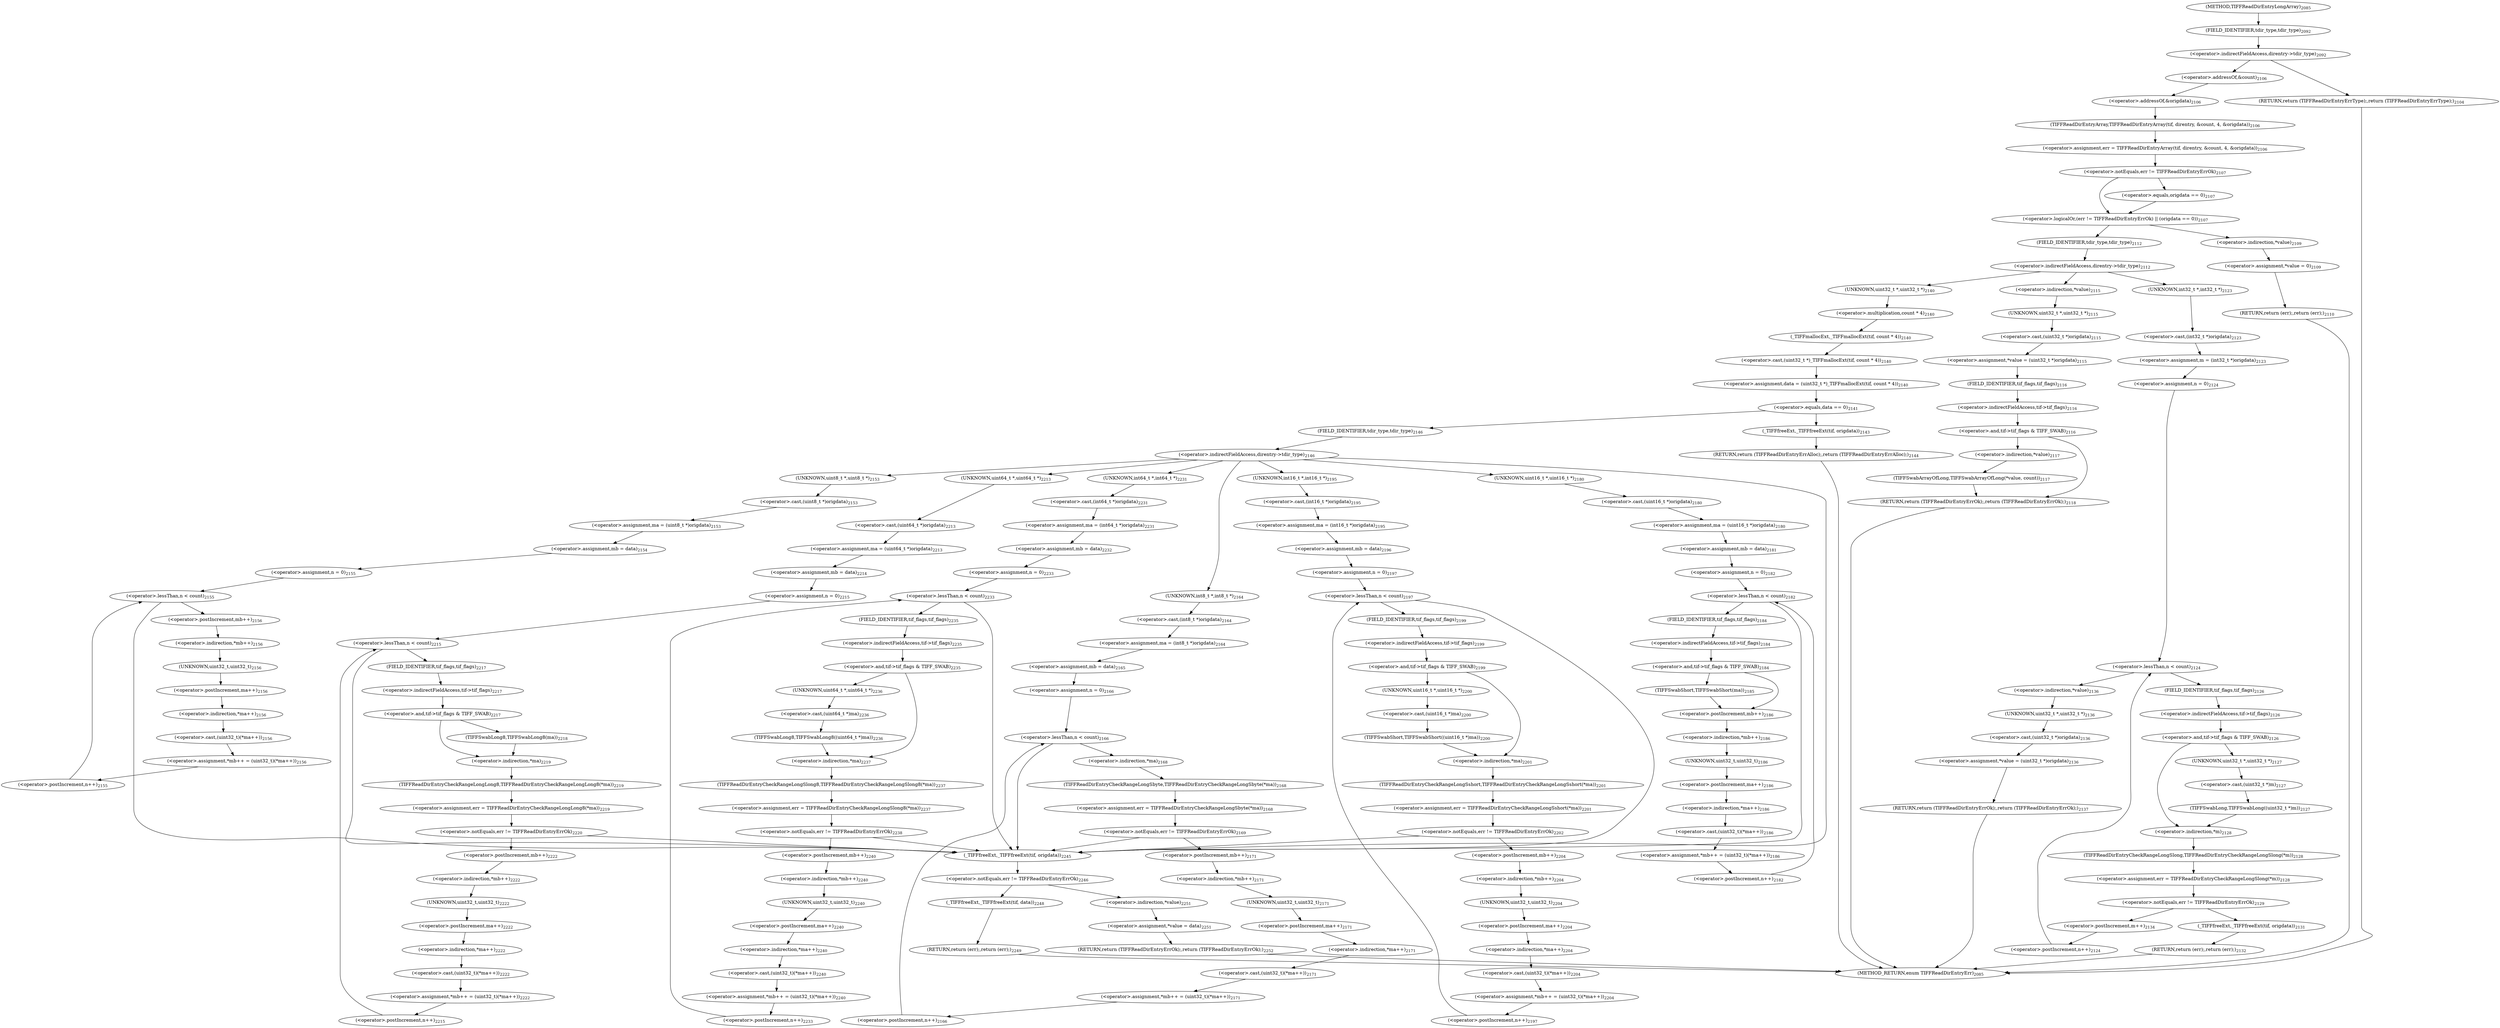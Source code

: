 digraph "TIFFReadDirEntryLongArray" {  
"83174" [label = <(&lt;operator&gt;.assignment,err = TIFFReadDirEntryArray(tif, direntry, &amp;count, 4, &amp;origdata))<SUB>2106</SUB>> ]
"83282" [label = <(&lt;operator&gt;.assignment,data = (uint32_t *)_TIFFmallocExt(tif, count * 4))<SUB>2140</SUB>> ]
"83599" [label = <(_TIFFfreeExt,_TIFFfreeExt(tif, origdata))<SUB>2245</SUB>> ]
"83612" [label = <(&lt;operator&gt;.assignment,*value = data)<SUB>2251</SUB>> ]
"83616" [label = <(RETURN,return (TIFFReadDirEntryErrOk);,return (TIFFReadDirEntryErrOk);)<SUB>2252</SUB>> ]
"83150" [label = <(&lt;operator&gt;.indirectFieldAccess,direntry-&gt;tdir_type)<SUB>2092</SUB>> ]
"83176" [label = <(TIFFReadDirEntryArray,TIFFReadDirEntryArray(tif, direntry, &amp;count, 4, &amp;origdata))<SUB>2106</SUB>> ]
"83185" [label = <(&lt;operator&gt;.logicalOr,(err != TIFFReadDirEntryErrOk) || (origdata == 0))<SUB>2107</SUB>> ]
"83200" [label = <(&lt;operator&gt;.indirectFieldAccess,direntry-&gt;tdir_type)<SUB>2112</SUB>> ]
"83284" [label = <(&lt;operator&gt;.cast,(uint32_t *)_TIFFmallocExt(tif, count * 4))<SUB>2140</SUB>> ]
"83292" [label = <(&lt;operator&gt;.equals,data == 0)<SUB>2141</SUB>> ]
"83302" [label = <(&lt;operator&gt;.indirectFieldAccess,direntry-&gt;tdir_type)<SUB>2146</SUB>> ]
"83603" [label = <(&lt;operator&gt;.notEquals,err != TIFFReadDirEntryErrOk)<SUB>2246</SUB>> ]
"83613" [label = <(&lt;operator&gt;.indirection,*value)<SUB>2251</SUB>> ]
"83152" [label = <(FIELD_IDENTIFIER,tdir_type,tdir_type)<SUB>2092</SUB>> ]
"83172" [label = <(RETURN,return (TIFFReadDirEntryErrType);,return (TIFFReadDirEntryErrType);)<SUB>2104</SUB>> ]
"83179" [label = <(&lt;operator&gt;.addressOf,&amp;count)<SUB>2106</SUB>> ]
"83182" [label = <(&lt;operator&gt;.addressOf,&amp;origdata)<SUB>2106</SUB>> ]
"83186" [label = <(&lt;operator&gt;.notEquals,err != TIFFReadDirEntryErrOk)<SUB>2107</SUB>> ]
"83189" [label = <(&lt;operator&gt;.equals,origdata == 0)<SUB>2107</SUB>> ]
"83193" [label = <(&lt;operator&gt;.assignment,*value = 0)<SUB>2109</SUB>> ]
"83197" [label = <(RETURN,return (err);,return (err);)<SUB>2110</SUB>> ]
"83202" [label = <(FIELD_IDENTIFIER,tdir_type,tdir_type)<SUB>2112</SUB>> ]
"83206" [label = <(&lt;operator&gt;.assignment,*value = (uint32_t *)origdata)<SUB>2115</SUB>> ]
"83223" [label = <(RETURN,return (TIFFReadDirEntryErrOk);,return (TIFFReadDirEntryErrOk);)<SUB>2118</SUB>> ]
"83285" [label = <(UNKNOWN,uint32_t *,uint32_t *)<SUB>2140</SUB>> ]
"83286" [label = <(_TIFFmallocExt,_TIFFmallocExt(tif, count * 4))<SUB>2140</SUB>> ]
"83296" [label = <(_TIFFfreeExt,_TIFFfreeExt(tif, origdata))<SUB>2143</SUB>> ]
"83299" [label = <(RETURN,return (TIFFReadDirEntryErrAlloc);,return (TIFFReadDirEntryErrAlloc);)<SUB>2144</SUB>> ]
"83304" [label = <(FIELD_IDENTIFIER,tdir_type,tdir_type)<SUB>2146</SUB>> ]
"83607" [label = <(_TIFFfreeExt,_TIFFfreeExt(tif, data))<SUB>2248</SUB>> ]
"83610" [label = <(RETURN,return (err);,return (err);)<SUB>2249</SUB>> ]
"83194" [label = <(&lt;operator&gt;.indirection,*value)<SUB>2109</SUB>> ]
"83207" [label = <(&lt;operator&gt;.indirection,*value)<SUB>2115</SUB>> ]
"83209" [label = <(&lt;operator&gt;.cast,(uint32_t *)origdata)<SUB>2115</SUB>> ]
"83213" [label = <(&lt;operator&gt;.and,tif-&gt;tif_flags &amp; TIFF_SWAB)<SUB>2116</SUB>> ]
"83230" [label = <(&lt;operator&gt;.assignment,m = (int32_t *)origdata)<SUB>2123</SUB>> ]
"83274" [label = <(&lt;operator&gt;.assignment,*value = (uint32_t *)origdata)<SUB>2136</SUB>> ]
"83280" [label = <(RETURN,return (TIFFReadDirEntryErrOk);,return (TIFFReadDirEntryErrOk);)<SUB>2137</SUB>> ]
"83288" [label = <(&lt;operator&gt;.multiplication,count * 4)<SUB>2140</SUB>> ]
"83312" [label = <(&lt;operator&gt;.assignment,ma = (uint8_t *)origdata)<SUB>2153</SUB>> ]
"83317" [label = <(&lt;operator&gt;.assignment,mb = data)<SUB>2154</SUB>> ]
"83346" [label = <(&lt;operator&gt;.assignment,ma = (int8_t *)origdata)<SUB>2164</SUB>> ]
"83351" [label = <(&lt;operator&gt;.assignment,mb = data)<SUB>2165</SUB>> ]
"83392" [label = <(&lt;operator&gt;.assignment,ma = (uint16_t *)origdata)<SUB>2180</SUB>> ]
"83397" [label = <(&lt;operator&gt;.assignment,mb = data)<SUB>2181</SUB>> ]
"83436" [label = <(&lt;operator&gt;.assignment,ma = (int16_t *)origdata)<SUB>2195</SUB>> ]
"83441" [label = <(&lt;operator&gt;.assignment,mb = data)<SUB>2196</SUB>> ]
"83493" [label = <(&lt;operator&gt;.assignment,ma = (uint64_t *)origdata)<SUB>2213</SUB>> ]
"83498" [label = <(&lt;operator&gt;.assignment,mb = data)<SUB>2214</SUB>> ]
"83548" [label = <(&lt;operator&gt;.assignment,ma = (int64_t *)origdata)<SUB>2231</SUB>> ]
"83553" [label = <(&lt;operator&gt;.assignment,mb = data)<SUB>2232</SUB>> ]
"83210" [label = <(UNKNOWN,uint32_t *,uint32_t *)<SUB>2115</SUB>> ]
"83214" [label = <(&lt;operator&gt;.indirectFieldAccess,tif-&gt;tif_flags)<SUB>2116</SUB>> ]
"83219" [label = <(TIFFSwabArrayOfLong,TIFFSwabArrayOfLong(*value, count))<SUB>2117</SUB>> ]
"83232" [label = <(&lt;operator&gt;.cast,(int32_t *)origdata)<SUB>2123</SUB>> ]
"83240" [label = <(&lt;operator&gt;.lessThan,n &lt; count)<SUB>2124</SUB>> ]
"83243" [label = <(&lt;operator&gt;.postIncrement,n++)<SUB>2124</SUB>> ]
"83275" [label = <(&lt;operator&gt;.indirection,*value)<SUB>2136</SUB>> ]
"83277" [label = <(&lt;operator&gt;.cast,(uint32_t *)origdata)<SUB>2136</SUB>> ]
"83314" [label = <(&lt;operator&gt;.cast,(uint8_t *)origdata)<SUB>2153</SUB>> ]
"83325" [label = <(&lt;operator&gt;.lessThan,n &lt; count)<SUB>2155</SUB>> ]
"83328" [label = <(&lt;operator&gt;.postIncrement,n++)<SUB>2155</SUB>> ]
"83330" [label = <(&lt;operator&gt;.assignment,*mb++ = (uint32_t)(*ma++))<SUB>2156</SUB>> ]
"83348" [label = <(&lt;operator&gt;.cast,(int8_t *)origdata)<SUB>2164</SUB>> ]
"83359" [label = <(&lt;operator&gt;.lessThan,n &lt; count)<SUB>2166</SUB>> ]
"83362" [label = <(&lt;operator&gt;.postIncrement,n++)<SUB>2166</SUB>> ]
"83394" [label = <(&lt;operator&gt;.cast,(uint16_t *)origdata)<SUB>2180</SUB>> ]
"83405" [label = <(&lt;operator&gt;.lessThan,n &lt; count)<SUB>2182</SUB>> ]
"83408" [label = <(&lt;operator&gt;.postIncrement,n++)<SUB>2182</SUB>> ]
"83438" [label = <(&lt;operator&gt;.cast,(int16_t *)origdata)<SUB>2195</SUB>> ]
"83449" [label = <(&lt;operator&gt;.lessThan,n &lt; count)<SUB>2197</SUB>> ]
"83452" [label = <(&lt;operator&gt;.postIncrement,n++)<SUB>2197</SUB>> ]
"83495" [label = <(&lt;operator&gt;.cast,(uint64_t *)origdata)<SUB>2213</SUB>> ]
"83506" [label = <(&lt;operator&gt;.lessThan,n &lt; count)<SUB>2215</SUB>> ]
"83509" [label = <(&lt;operator&gt;.postIncrement,n++)<SUB>2215</SUB>> ]
"83550" [label = <(&lt;operator&gt;.cast,(int64_t *)origdata)<SUB>2231</SUB>> ]
"83561" [label = <(&lt;operator&gt;.lessThan,n &lt; count)<SUB>2233</SUB>> ]
"83564" [label = <(&lt;operator&gt;.postIncrement,n++)<SUB>2233</SUB>> ]
"83216" [label = <(FIELD_IDENTIFIER,tif_flags,tif_flags)<SUB>2116</SUB>> ]
"83220" [label = <(&lt;operator&gt;.indirection,*value)<SUB>2117</SUB>> ]
"83233" [label = <(UNKNOWN,int32_t *,int32_t *)<SUB>2123</SUB>> ]
"83237" [label = <(&lt;operator&gt;.assignment,n = 0)<SUB>2124</SUB>> ]
"83257" [label = <(&lt;operator&gt;.assignment,err = TIFFReadDirEntryCheckRangeLongSlong(*m))<SUB>2128</SUB>> ]
"83272" [label = <(&lt;operator&gt;.postIncrement,m++)<SUB>2134</SUB>> ]
"83278" [label = <(UNKNOWN,uint32_t *,uint32_t *)<SUB>2136</SUB>> ]
"83315" [label = <(UNKNOWN,uint8_t *,uint8_t *)<SUB>2153</SUB>> ]
"83322" [label = <(&lt;operator&gt;.assignment,n = 0)<SUB>2155</SUB>> ]
"83331" [label = <(&lt;operator&gt;.indirection,*mb++)<SUB>2156</SUB>> ]
"83334" [label = <(&lt;operator&gt;.cast,(uint32_t)(*ma++))<SUB>2156</SUB>> ]
"83349" [label = <(UNKNOWN,int8_t *,int8_t *)<SUB>2164</SUB>> ]
"83356" [label = <(&lt;operator&gt;.assignment,n = 0)<SUB>2166</SUB>> ]
"83365" [label = <(&lt;operator&gt;.assignment,err = TIFFReadDirEntryCheckRangeLongSbyte(*ma))<SUB>2168</SUB>> ]
"83376" [label = <(&lt;operator&gt;.assignment,*mb++ = (uint32_t)(*ma++))<SUB>2171</SUB>> ]
"83395" [label = <(UNKNOWN,uint16_t *,uint16_t *)<SUB>2180</SUB>> ]
"83402" [label = <(&lt;operator&gt;.assignment,n = 0)<SUB>2182</SUB>> ]
"83420" [label = <(&lt;operator&gt;.assignment,*mb++ = (uint32_t)(*ma++))<SUB>2186</SUB>> ]
"83439" [label = <(UNKNOWN,int16_t *,int16_t *)<SUB>2195</SUB>> ]
"83446" [label = <(&lt;operator&gt;.assignment,n = 0)<SUB>2197</SUB>> ]
"83466" [label = <(&lt;operator&gt;.assignment,err = TIFFReadDirEntryCheckRangeLongSshort(*ma))<SUB>2201</SUB>> ]
"83477" [label = <(&lt;operator&gt;.assignment,*mb++ = (uint32_t)(*ma++))<SUB>2204</SUB>> ]
"83496" [label = <(UNKNOWN,uint64_t *,uint64_t *)<SUB>2213</SUB>> ]
"83503" [label = <(&lt;operator&gt;.assignment,n = 0)<SUB>2215</SUB>> ]
"83521" [label = <(&lt;operator&gt;.assignment,err = TIFFReadDirEntryCheckRangeLongLong8(*ma))<SUB>2219</SUB>> ]
"83532" [label = <(&lt;operator&gt;.assignment,*mb++ = (uint32_t)(*ma++))<SUB>2222</SUB>> ]
"83551" [label = <(UNKNOWN,int64_t *,int64_t *)<SUB>2231</SUB>> ]
"83558" [label = <(&lt;operator&gt;.assignment,n = 0)<SUB>2233</SUB>> ]
"83578" [label = <(&lt;operator&gt;.assignment,err = TIFFReadDirEntryCheckRangeLongSlong8(*ma))<SUB>2237</SUB>> ]
"83589" [label = <(&lt;operator&gt;.assignment,*mb++ = (uint32_t)(*ma++))<SUB>2240</SUB>> ]
"83247" [label = <(&lt;operator&gt;.and,tif-&gt;tif_flags &amp; TIFF_SWAB)<SUB>2126</SUB>> ]
"83259" [label = <(TIFFReadDirEntryCheckRangeLongSlong,TIFFReadDirEntryCheckRangeLongSlong(*m))<SUB>2128</SUB>> ]
"83263" [label = <(&lt;operator&gt;.notEquals,err != TIFFReadDirEntryErrOk)<SUB>2129</SUB>> ]
"83332" [label = <(&lt;operator&gt;.postIncrement,mb++)<SUB>2156</SUB>> ]
"83335" [label = <(UNKNOWN,uint32_t,uint32_t)<SUB>2156</SUB>> ]
"83336" [label = <(&lt;operator&gt;.indirection,*ma++)<SUB>2156</SUB>> ]
"83367" [label = <(TIFFReadDirEntryCheckRangeLongSbyte,TIFFReadDirEntryCheckRangeLongSbyte(*ma))<SUB>2168</SUB>> ]
"83371" [label = <(&lt;operator&gt;.notEquals,err != TIFFReadDirEntryErrOk)<SUB>2169</SUB>> ]
"83377" [label = <(&lt;operator&gt;.indirection,*mb++)<SUB>2171</SUB>> ]
"83380" [label = <(&lt;operator&gt;.cast,(uint32_t)(*ma++))<SUB>2171</SUB>> ]
"83412" [label = <(&lt;operator&gt;.and,tif-&gt;tif_flags &amp; TIFF_SWAB)<SUB>2184</SUB>> ]
"83421" [label = <(&lt;operator&gt;.indirection,*mb++)<SUB>2186</SUB>> ]
"83424" [label = <(&lt;operator&gt;.cast,(uint32_t)(*ma++))<SUB>2186</SUB>> ]
"83456" [label = <(&lt;operator&gt;.and,tif-&gt;tif_flags &amp; TIFF_SWAB)<SUB>2199</SUB>> ]
"83468" [label = <(TIFFReadDirEntryCheckRangeLongSshort,TIFFReadDirEntryCheckRangeLongSshort(*ma))<SUB>2201</SUB>> ]
"83472" [label = <(&lt;operator&gt;.notEquals,err != TIFFReadDirEntryErrOk)<SUB>2202</SUB>> ]
"83478" [label = <(&lt;operator&gt;.indirection,*mb++)<SUB>2204</SUB>> ]
"83481" [label = <(&lt;operator&gt;.cast,(uint32_t)(*ma++))<SUB>2204</SUB>> ]
"83513" [label = <(&lt;operator&gt;.and,tif-&gt;tif_flags &amp; TIFF_SWAB)<SUB>2217</SUB>> ]
"83523" [label = <(TIFFReadDirEntryCheckRangeLongLong8,TIFFReadDirEntryCheckRangeLongLong8(*ma))<SUB>2219</SUB>> ]
"83527" [label = <(&lt;operator&gt;.notEquals,err != TIFFReadDirEntryErrOk)<SUB>2220</SUB>> ]
"83533" [label = <(&lt;operator&gt;.indirection,*mb++)<SUB>2222</SUB>> ]
"83536" [label = <(&lt;operator&gt;.cast,(uint32_t)(*ma++))<SUB>2222</SUB>> ]
"83568" [label = <(&lt;operator&gt;.and,tif-&gt;tif_flags &amp; TIFF_SWAB)<SUB>2235</SUB>> ]
"83580" [label = <(TIFFReadDirEntryCheckRangeLongSlong8,TIFFReadDirEntryCheckRangeLongSlong8(*ma))<SUB>2237</SUB>> ]
"83584" [label = <(&lt;operator&gt;.notEquals,err != TIFFReadDirEntryErrOk)<SUB>2238</SUB>> ]
"83590" [label = <(&lt;operator&gt;.indirection,*mb++)<SUB>2240</SUB>> ]
"83593" [label = <(&lt;operator&gt;.cast,(uint32_t)(*ma++))<SUB>2240</SUB>> ]
"83248" [label = <(&lt;operator&gt;.indirectFieldAccess,tif-&gt;tif_flags)<SUB>2126</SUB>> ]
"83253" [label = <(TIFFSwabLong,TIFFSwabLong((uint32_t *)m))<SUB>2127</SUB>> ]
"83260" [label = <(&lt;operator&gt;.indirection,*m)<SUB>2128</SUB>> ]
"83267" [label = <(_TIFFfreeExt,_TIFFfreeExt(tif, origdata))<SUB>2131</SUB>> ]
"83270" [label = <(RETURN,return (err);,return (err);)<SUB>2132</SUB>> ]
"83337" [label = <(&lt;operator&gt;.postIncrement,ma++)<SUB>2156</SUB>> ]
"83368" [label = <(&lt;operator&gt;.indirection,*ma)<SUB>2168</SUB>> ]
"83378" [label = <(&lt;operator&gt;.postIncrement,mb++)<SUB>2171</SUB>> ]
"83381" [label = <(UNKNOWN,uint32_t,uint32_t)<SUB>2171</SUB>> ]
"83382" [label = <(&lt;operator&gt;.indirection,*ma++)<SUB>2171</SUB>> ]
"83413" [label = <(&lt;operator&gt;.indirectFieldAccess,tif-&gt;tif_flags)<SUB>2184</SUB>> ]
"83418" [label = <(TIFFSwabShort,TIFFSwabShort(ma))<SUB>2185</SUB>> ]
"83422" [label = <(&lt;operator&gt;.postIncrement,mb++)<SUB>2186</SUB>> ]
"83425" [label = <(UNKNOWN,uint32_t,uint32_t)<SUB>2186</SUB>> ]
"83426" [label = <(&lt;operator&gt;.indirection,*ma++)<SUB>2186</SUB>> ]
"83457" [label = <(&lt;operator&gt;.indirectFieldAccess,tif-&gt;tif_flags)<SUB>2199</SUB>> ]
"83462" [label = <(TIFFSwabShort,TIFFSwabShort((uint16_t *)ma))<SUB>2200</SUB>> ]
"83469" [label = <(&lt;operator&gt;.indirection,*ma)<SUB>2201</SUB>> ]
"83479" [label = <(&lt;operator&gt;.postIncrement,mb++)<SUB>2204</SUB>> ]
"83482" [label = <(UNKNOWN,uint32_t,uint32_t)<SUB>2204</SUB>> ]
"83483" [label = <(&lt;operator&gt;.indirection,*ma++)<SUB>2204</SUB>> ]
"83514" [label = <(&lt;operator&gt;.indirectFieldAccess,tif-&gt;tif_flags)<SUB>2217</SUB>> ]
"83519" [label = <(TIFFSwabLong8,TIFFSwabLong8(ma))<SUB>2218</SUB>> ]
"83524" [label = <(&lt;operator&gt;.indirection,*ma)<SUB>2219</SUB>> ]
"83534" [label = <(&lt;operator&gt;.postIncrement,mb++)<SUB>2222</SUB>> ]
"83537" [label = <(UNKNOWN,uint32_t,uint32_t)<SUB>2222</SUB>> ]
"83538" [label = <(&lt;operator&gt;.indirection,*ma++)<SUB>2222</SUB>> ]
"83569" [label = <(&lt;operator&gt;.indirectFieldAccess,tif-&gt;tif_flags)<SUB>2235</SUB>> ]
"83574" [label = <(TIFFSwabLong8,TIFFSwabLong8((uint64_t *)ma))<SUB>2236</SUB>> ]
"83581" [label = <(&lt;operator&gt;.indirection,*ma)<SUB>2237</SUB>> ]
"83591" [label = <(&lt;operator&gt;.postIncrement,mb++)<SUB>2240</SUB>> ]
"83594" [label = <(UNKNOWN,uint32_t,uint32_t)<SUB>2240</SUB>> ]
"83595" [label = <(&lt;operator&gt;.indirection,*ma++)<SUB>2240</SUB>> ]
"83250" [label = <(FIELD_IDENTIFIER,tif_flags,tif_flags)<SUB>2126</SUB>> ]
"83254" [label = <(&lt;operator&gt;.cast,(uint32_t *)m)<SUB>2127</SUB>> ]
"83383" [label = <(&lt;operator&gt;.postIncrement,ma++)<SUB>2171</SUB>> ]
"83415" [label = <(FIELD_IDENTIFIER,tif_flags,tif_flags)<SUB>2184</SUB>> ]
"83427" [label = <(&lt;operator&gt;.postIncrement,ma++)<SUB>2186</SUB>> ]
"83459" [label = <(FIELD_IDENTIFIER,tif_flags,tif_flags)<SUB>2199</SUB>> ]
"83463" [label = <(&lt;operator&gt;.cast,(uint16_t *)ma)<SUB>2200</SUB>> ]
"83484" [label = <(&lt;operator&gt;.postIncrement,ma++)<SUB>2204</SUB>> ]
"83516" [label = <(FIELD_IDENTIFIER,tif_flags,tif_flags)<SUB>2217</SUB>> ]
"83539" [label = <(&lt;operator&gt;.postIncrement,ma++)<SUB>2222</SUB>> ]
"83571" [label = <(FIELD_IDENTIFIER,tif_flags,tif_flags)<SUB>2235</SUB>> ]
"83575" [label = <(&lt;operator&gt;.cast,(uint64_t *)ma)<SUB>2236</SUB>> ]
"83596" [label = <(&lt;operator&gt;.postIncrement,ma++)<SUB>2240</SUB>> ]
"83255" [label = <(UNKNOWN,uint32_t *,uint32_t *)<SUB>2127</SUB>> ]
"83464" [label = <(UNKNOWN,uint16_t *,uint16_t *)<SUB>2200</SUB>> ]
"83576" [label = <(UNKNOWN,uint64_t *,uint64_t *)<SUB>2236</SUB>> ]
"83140" [label = <(METHOD,TIFFReadDirEntryLongArray)<SUB>2085</SUB>> ]
"83618" [label = <(METHOD_RETURN,enum TIFFReadDirEntryErr)<SUB>2085</SUB>> ]
  "83174" -> "83186" 
  "83282" -> "83292" 
  "83599" -> "83603" 
  "83612" -> "83616" 
  "83616" -> "83618" 
  "83150" -> "83179" 
  "83150" -> "83172" 
  "83176" -> "83174" 
  "83185" -> "83194" 
  "83185" -> "83202" 
  "83200" -> "83207" 
  "83200" -> "83233" 
  "83200" -> "83285" 
  "83284" -> "83282" 
  "83292" -> "83296" 
  "83292" -> "83304" 
  "83302" -> "83315" 
  "83302" -> "83349" 
  "83302" -> "83395" 
  "83302" -> "83439" 
  "83302" -> "83496" 
  "83302" -> "83551" 
  "83302" -> "83599" 
  "83603" -> "83607" 
  "83603" -> "83613" 
  "83613" -> "83612" 
  "83152" -> "83150" 
  "83172" -> "83618" 
  "83179" -> "83182" 
  "83182" -> "83176" 
  "83186" -> "83185" 
  "83186" -> "83189" 
  "83189" -> "83185" 
  "83193" -> "83197" 
  "83197" -> "83618" 
  "83202" -> "83200" 
  "83206" -> "83216" 
  "83223" -> "83618" 
  "83285" -> "83288" 
  "83286" -> "83284" 
  "83296" -> "83299" 
  "83299" -> "83618" 
  "83304" -> "83302" 
  "83607" -> "83610" 
  "83610" -> "83618" 
  "83194" -> "83193" 
  "83207" -> "83210" 
  "83209" -> "83206" 
  "83213" -> "83220" 
  "83213" -> "83223" 
  "83230" -> "83237" 
  "83274" -> "83280" 
  "83280" -> "83618" 
  "83288" -> "83286" 
  "83312" -> "83317" 
  "83317" -> "83322" 
  "83346" -> "83351" 
  "83351" -> "83356" 
  "83392" -> "83397" 
  "83397" -> "83402" 
  "83436" -> "83441" 
  "83441" -> "83446" 
  "83493" -> "83498" 
  "83498" -> "83503" 
  "83548" -> "83553" 
  "83553" -> "83558" 
  "83210" -> "83209" 
  "83214" -> "83213" 
  "83219" -> "83223" 
  "83232" -> "83230" 
  "83240" -> "83250" 
  "83240" -> "83275" 
  "83243" -> "83240" 
  "83275" -> "83278" 
  "83277" -> "83274" 
  "83314" -> "83312" 
  "83325" -> "83332" 
  "83325" -> "83599" 
  "83328" -> "83325" 
  "83330" -> "83328" 
  "83348" -> "83346" 
  "83359" -> "83368" 
  "83359" -> "83599" 
  "83362" -> "83359" 
  "83394" -> "83392" 
  "83405" -> "83415" 
  "83405" -> "83599" 
  "83408" -> "83405" 
  "83438" -> "83436" 
  "83449" -> "83459" 
  "83449" -> "83599" 
  "83452" -> "83449" 
  "83495" -> "83493" 
  "83506" -> "83516" 
  "83506" -> "83599" 
  "83509" -> "83506" 
  "83550" -> "83548" 
  "83561" -> "83571" 
  "83561" -> "83599" 
  "83564" -> "83561" 
  "83216" -> "83214" 
  "83220" -> "83219" 
  "83233" -> "83232" 
  "83237" -> "83240" 
  "83257" -> "83263" 
  "83272" -> "83243" 
  "83278" -> "83277" 
  "83315" -> "83314" 
  "83322" -> "83325" 
  "83331" -> "83335" 
  "83334" -> "83330" 
  "83349" -> "83348" 
  "83356" -> "83359" 
  "83365" -> "83371" 
  "83376" -> "83362" 
  "83395" -> "83394" 
  "83402" -> "83405" 
  "83420" -> "83408" 
  "83439" -> "83438" 
  "83446" -> "83449" 
  "83466" -> "83472" 
  "83477" -> "83452" 
  "83496" -> "83495" 
  "83503" -> "83506" 
  "83521" -> "83527" 
  "83532" -> "83509" 
  "83551" -> "83550" 
  "83558" -> "83561" 
  "83578" -> "83584" 
  "83589" -> "83564" 
  "83247" -> "83255" 
  "83247" -> "83260" 
  "83259" -> "83257" 
  "83263" -> "83267" 
  "83263" -> "83272" 
  "83332" -> "83331" 
  "83335" -> "83337" 
  "83336" -> "83334" 
  "83367" -> "83365" 
  "83371" -> "83599" 
  "83371" -> "83378" 
  "83377" -> "83381" 
  "83380" -> "83376" 
  "83412" -> "83418" 
  "83412" -> "83422" 
  "83421" -> "83425" 
  "83424" -> "83420" 
  "83456" -> "83464" 
  "83456" -> "83469" 
  "83468" -> "83466" 
  "83472" -> "83599" 
  "83472" -> "83479" 
  "83478" -> "83482" 
  "83481" -> "83477" 
  "83513" -> "83519" 
  "83513" -> "83524" 
  "83523" -> "83521" 
  "83527" -> "83599" 
  "83527" -> "83534" 
  "83533" -> "83537" 
  "83536" -> "83532" 
  "83568" -> "83576" 
  "83568" -> "83581" 
  "83580" -> "83578" 
  "83584" -> "83599" 
  "83584" -> "83591" 
  "83590" -> "83594" 
  "83593" -> "83589" 
  "83248" -> "83247" 
  "83253" -> "83260" 
  "83260" -> "83259" 
  "83267" -> "83270" 
  "83270" -> "83618" 
  "83337" -> "83336" 
  "83368" -> "83367" 
  "83378" -> "83377" 
  "83381" -> "83383" 
  "83382" -> "83380" 
  "83413" -> "83412" 
  "83418" -> "83422" 
  "83422" -> "83421" 
  "83425" -> "83427" 
  "83426" -> "83424" 
  "83457" -> "83456" 
  "83462" -> "83469" 
  "83469" -> "83468" 
  "83479" -> "83478" 
  "83482" -> "83484" 
  "83483" -> "83481" 
  "83514" -> "83513" 
  "83519" -> "83524" 
  "83524" -> "83523" 
  "83534" -> "83533" 
  "83537" -> "83539" 
  "83538" -> "83536" 
  "83569" -> "83568" 
  "83574" -> "83581" 
  "83581" -> "83580" 
  "83591" -> "83590" 
  "83594" -> "83596" 
  "83595" -> "83593" 
  "83250" -> "83248" 
  "83254" -> "83253" 
  "83383" -> "83382" 
  "83415" -> "83413" 
  "83427" -> "83426" 
  "83459" -> "83457" 
  "83463" -> "83462" 
  "83484" -> "83483" 
  "83516" -> "83514" 
  "83539" -> "83538" 
  "83571" -> "83569" 
  "83575" -> "83574" 
  "83596" -> "83595" 
  "83255" -> "83254" 
  "83464" -> "83463" 
  "83576" -> "83575" 
  "83140" -> "83152" 
}
